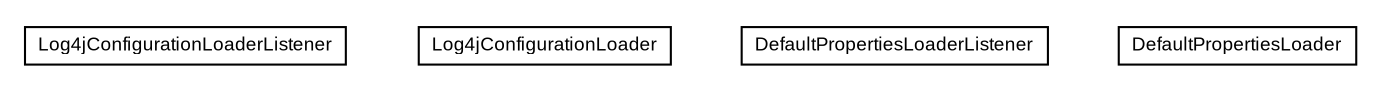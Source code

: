 #!/usr/local/bin/dot
#
# Class diagram 
# Generated by UmlGraph version 4.6 (http://www.spinellis.gr/sw/umlgraph)
#

digraph G {
	edge [fontname="arial",fontsize=10,labelfontname="arial",labelfontsize=10];
	node [fontname="arial",fontsize=10,shape=plaintext];
	// org.settings4j.helper.web.Log4jConfigurationLoaderListener
	c503 [label=<<table border="0" cellborder="1" cellspacing="0" cellpadding="2" port="p" href="./Log4jConfigurationLoaderListener.html">
		<tr><td><table border="0" cellspacing="0" cellpadding="1">
			<tr><td> Log4jConfigurationLoaderListener </td></tr>
		</table></td></tr>
		</table>>, fontname="arial", fontcolor="black", fontsize=9.0];
	// org.settings4j.helper.web.Log4jConfigurationLoader
	c504 [label=<<table border="0" cellborder="1" cellspacing="0" cellpadding="2" port="p" href="./Log4jConfigurationLoader.html">
		<tr><td><table border="0" cellspacing="0" cellpadding="1">
			<tr><td> Log4jConfigurationLoader </td></tr>
		</table></td></tr>
		</table>>, fontname="arial", fontcolor="black", fontsize=9.0];
	// org.settings4j.helper.web.DefaultPropertiesLoaderListener
	c505 [label=<<table border="0" cellborder="1" cellspacing="0" cellpadding="2" port="p" href="./DefaultPropertiesLoaderListener.html">
		<tr><td><table border="0" cellspacing="0" cellpadding="1">
			<tr><td> DefaultPropertiesLoaderListener </td></tr>
		</table></td></tr>
		</table>>, fontname="arial", fontcolor="black", fontsize=9.0];
	// org.settings4j.helper.web.DefaultPropertiesLoader
	c506 [label=<<table border="0" cellborder="1" cellspacing="0" cellpadding="2" port="p" href="./DefaultPropertiesLoader.html">
		<tr><td><table border="0" cellspacing="0" cellpadding="1">
			<tr><td> DefaultPropertiesLoader </td></tr>
		</table></td></tr>
		</table>>, fontname="arial", fontcolor="black", fontsize=9.0];
}

